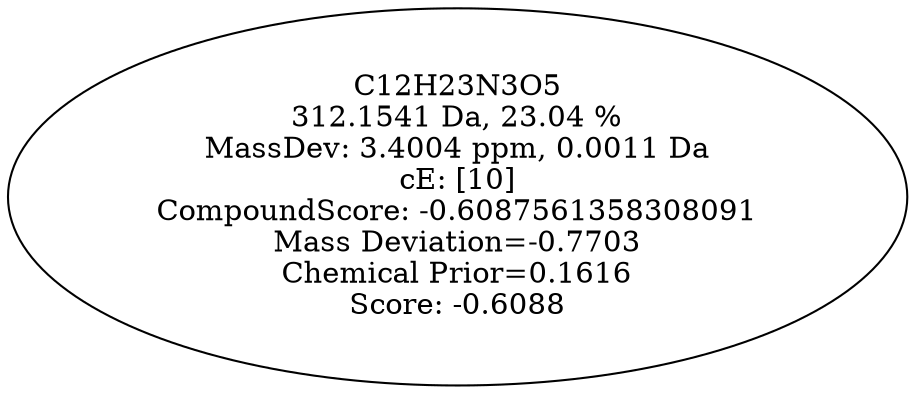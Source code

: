 strict digraph {
v1 [label="C12H23N3O5\n312.1541 Da, 23.04 %\nMassDev: 3.4004 ppm, 0.0011 Da\ncE: [10]\nCompoundScore: -0.6087561358308091\nMass Deviation=-0.7703\nChemical Prior=0.1616\nScore: -0.6088"];
}